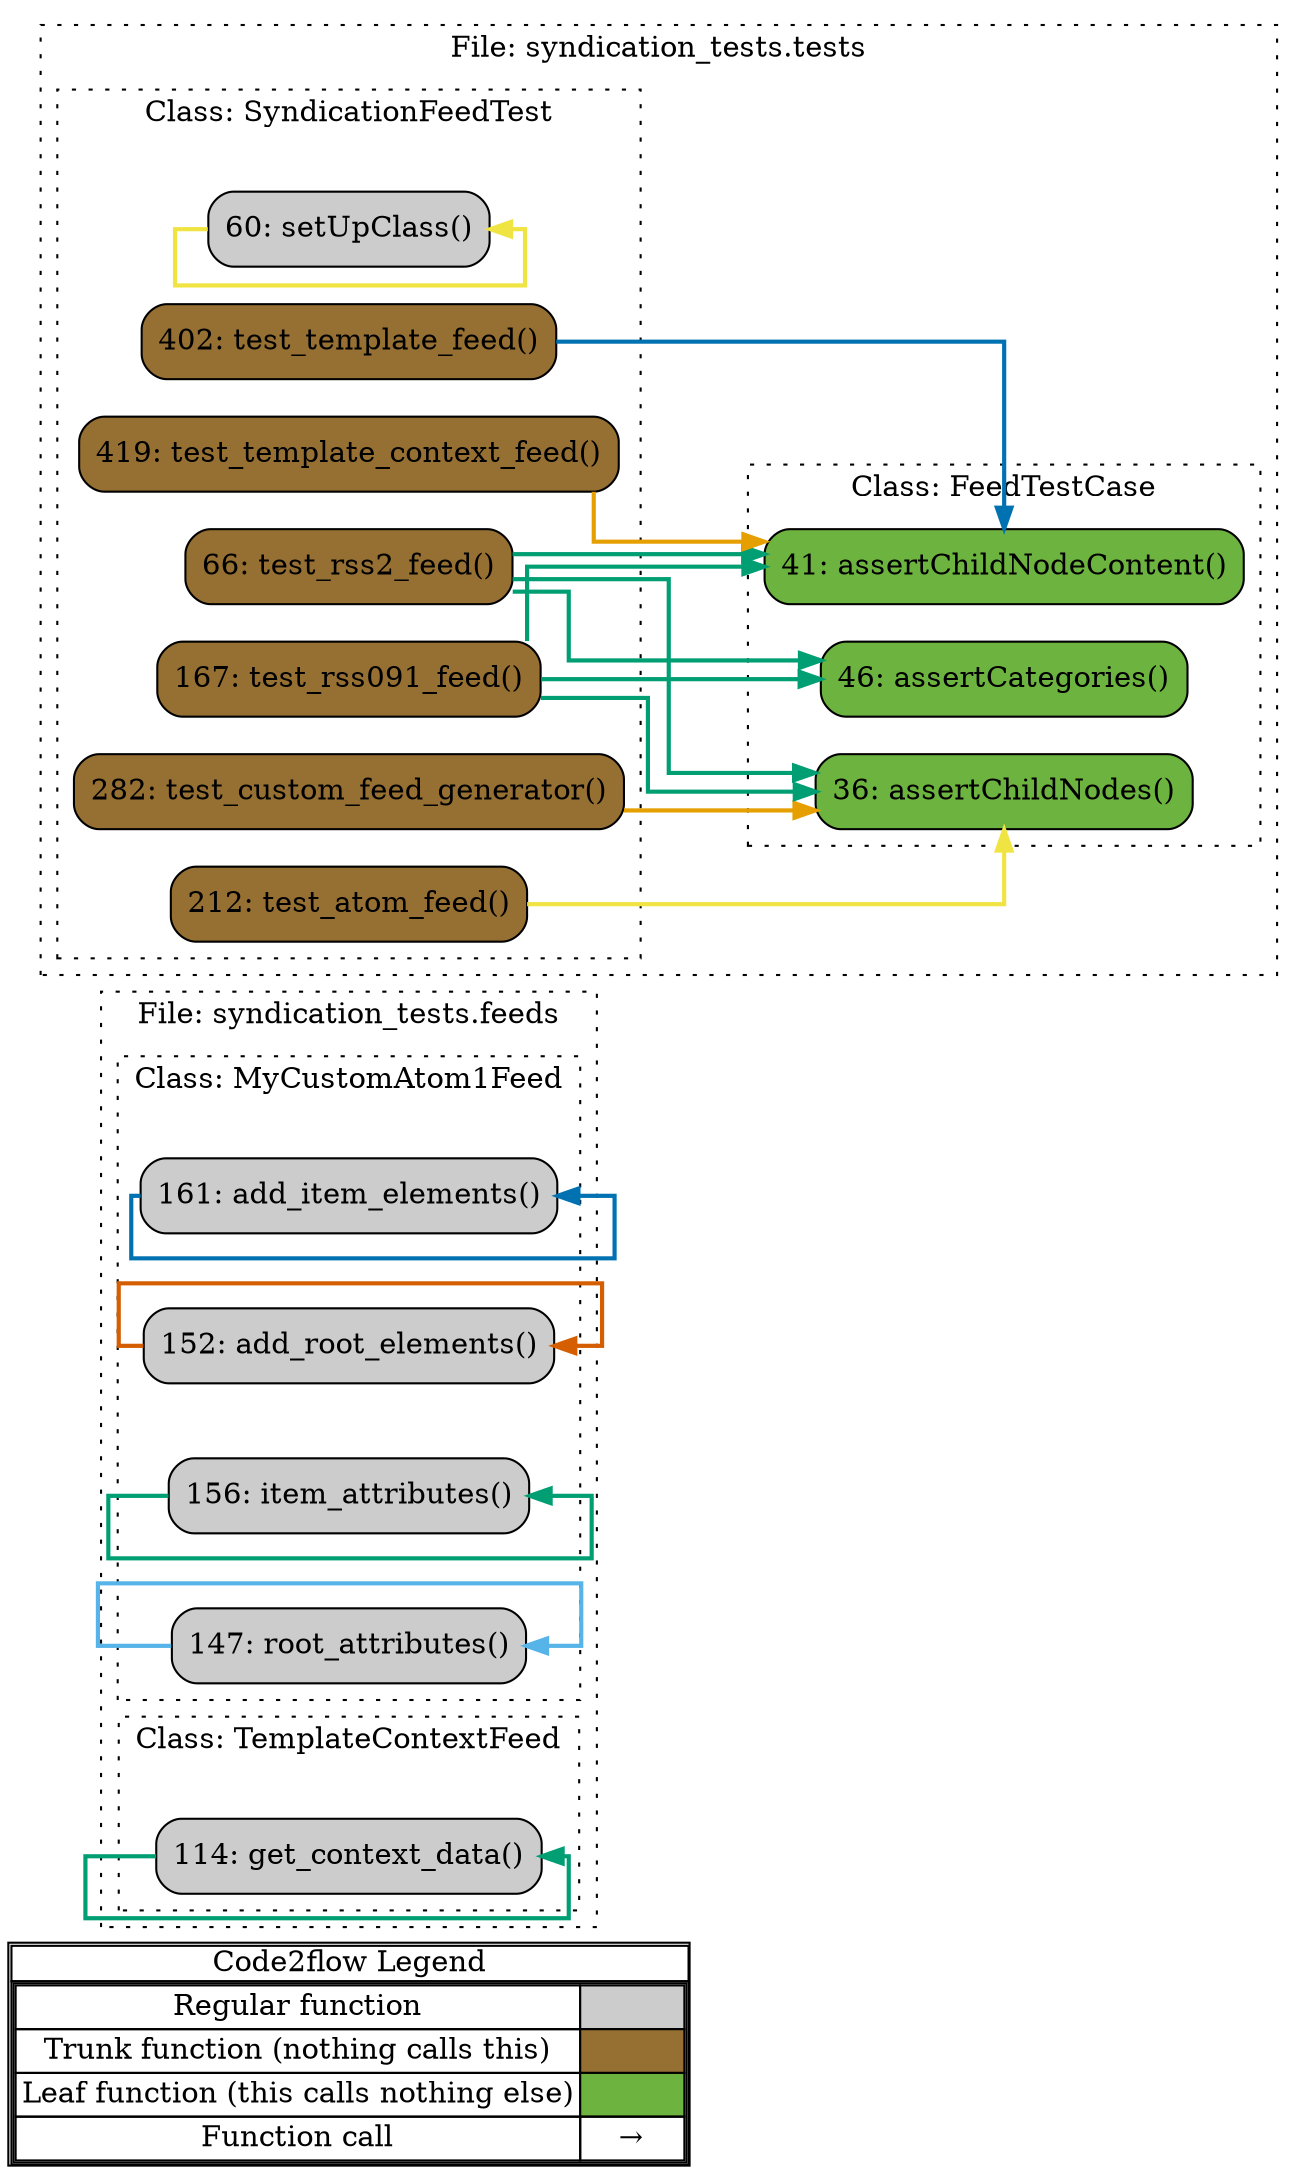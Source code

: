 digraph G {
concentrate=true;
splines="ortho";
rankdir="LR";
subgraph legend{
    rank = min;
    label = "legend";
    Legend [shape=none, margin=0, label = <
        <table cellspacing="0" cellpadding="0" border="1"><tr><td>Code2flow Legend</td></tr><tr><td>
        <table cellspacing="0">
        <tr><td>Regular function</td><td width="50px" bgcolor='#cccccc'></td></tr>
        <tr><td>Trunk function (nothing calls this)</td><td bgcolor='#966F33'></td></tr>
        <tr><td>Leaf function (this calls nothing else)</td><td bgcolor='#6db33f'></td></tr>
        <tr><td>Function call</td><td><font color='black'>&#8594;</font></td></tr>
        </table></td></tr></table>
        >];
}node_854d4f95 [label="161: add_item_elements()" name="syndication_tests.feeds::MyCustomAtom1Feed.add_item_elements" shape="rect" style="rounded,filled" fillcolor="#cccccc" ];
node_88d71346 [label="152: add_root_elements()" name="syndication_tests.feeds::MyCustomAtom1Feed.add_root_elements" shape="rect" style="rounded,filled" fillcolor="#cccccc" ];
node_57a06efb [label="156: item_attributes()" name="syndication_tests.feeds::MyCustomAtom1Feed.item_attributes" shape="rect" style="rounded,filled" fillcolor="#cccccc" ];
node_6a1fbdba [label="147: root_attributes()" name="syndication_tests.feeds::MyCustomAtom1Feed.root_attributes" shape="rect" style="rounded,filled" fillcolor="#cccccc" ];
node_8bddd613 [label="114: get_context_data()" name="syndication_tests.feeds::TemplateContextFeed.get_context_data" shape="rect" style="rounded,filled" fillcolor="#cccccc" ];
node_858a72a8 [label="46: assertCategories()" name="syndication_tests.tests::FeedTestCase.assertCategories" shape="rect" style="rounded,filled" fillcolor="#6db33f" ];
node_4396577c [label="41: assertChildNodeContent()" name="syndication_tests.tests::FeedTestCase.assertChildNodeContent" shape="rect" style="rounded,filled" fillcolor="#6db33f" ];
node_45837a4e [label="36: assertChildNodes()" name="syndication_tests.tests::FeedTestCase.assertChildNodes" shape="rect" style="rounded,filled" fillcolor="#6db33f" ];
node_0d408b54 [label="60: setUpClass()" name="syndication_tests.tests::SyndicationFeedTest.setUpClass" shape="rect" style="rounded,filled" fillcolor="#cccccc" ];
node_6458e2c4 [label="212: test_atom_feed()" name="syndication_tests.tests::SyndicationFeedTest.test_atom_feed" shape="rect" style="rounded,filled" fillcolor="#966F33" ];
node_7b8481f1 [label="282: test_custom_feed_generator()" name="syndication_tests.tests::SyndicationFeedTest.test_custom_feed_generator" shape="rect" style="rounded,filled" fillcolor="#966F33" ];
node_87681d23 [label="167: test_rss091_feed()" name="syndication_tests.tests::SyndicationFeedTest.test_rss091_feed" shape="rect" style="rounded,filled" fillcolor="#966F33" ];
node_8cb2999b [label="66: test_rss2_feed()" name="syndication_tests.tests::SyndicationFeedTest.test_rss2_feed" shape="rect" style="rounded,filled" fillcolor="#966F33" ];
node_9d446f01 [label="419: test_template_context_feed()" name="syndication_tests.tests::SyndicationFeedTest.test_template_context_feed" shape="rect" style="rounded,filled" fillcolor="#966F33" ];
node_0f3e5585 [label="402: test_template_feed()" name="syndication_tests.tests::SyndicationFeedTest.test_template_feed" shape="rect" style="rounded,filled" fillcolor="#966F33" ];
node_854d4f95 -> node_854d4f95 [color="#0072B2" penwidth="2"];
node_88d71346 -> node_88d71346 [color="#D55E00" penwidth="2"];
node_57a06efb -> node_57a06efb [color="#009E73" penwidth="2"];
node_6a1fbdba -> node_6a1fbdba [color="#56B4E9" penwidth="2"];
node_8bddd613 -> node_8bddd613 [color="#009E73" penwidth="2"];
node_0d408b54 -> node_0d408b54 [color="#F0E442" penwidth="2"];
node_6458e2c4 -> node_45837a4e [color="#F0E442" penwidth="2"];
node_6458e2c4 -> node_45837a4e [color="#F0E442" penwidth="2"];
node_7b8481f1 -> node_45837a4e [color="#E69F00" penwidth="2"];
node_7b8481f1 -> node_45837a4e [color="#E69F00" penwidth="2"];
node_87681d23 -> node_858a72a8 [color="#009E73" penwidth="2"];
node_87681d23 -> node_858a72a8 [color="#009E73" penwidth="2"];
node_87681d23 -> node_4396577c [color="#009E73" penwidth="2"];
node_87681d23 -> node_4396577c [color="#009E73" penwidth="2"];
node_87681d23 -> node_45837a4e [color="#009E73" penwidth="2"];
node_87681d23 -> node_45837a4e [color="#009E73" penwidth="2"];
node_8cb2999b -> node_858a72a8 [color="#009E73" penwidth="2"];
node_8cb2999b -> node_858a72a8 [color="#009E73" penwidth="2"];
node_8cb2999b -> node_4396577c [color="#009E73" penwidth="2"];
node_8cb2999b -> node_4396577c [color="#009E73" penwidth="2"];
node_8cb2999b -> node_4396577c [color="#009E73" penwidth="2"];
node_8cb2999b -> node_45837a4e [color="#009E73" penwidth="2"];
node_8cb2999b -> node_45837a4e [color="#009E73" penwidth="2"];
node_9d446f01 -> node_4396577c [color="#E69F00" penwidth="2"];
node_0f3e5585 -> node_4396577c [color="#0072B2" penwidth="2"];
subgraph cluster_06959e82 {
    label="File: syndication_tests.feeds";
    name="syndication_tests.feeds";
    style="filled";
    graph[style=dotted];
    subgraph cluster_d9b8714c {
        node_8bddd613;
        label="Class: TemplateContextFeed";
        name="TemplateContextFeed";
        style="filled";
        graph[style=dotted];
    };
    subgraph cluster_66990f43 {
        node_6a1fbdba node_88d71346 node_57a06efb node_854d4f95;
        label="Class: MyCustomAtom1Feed";
        name="MyCustomAtom1Feed";
        style="filled";
        graph[style=dotted];
    };
};
subgraph cluster_32b07182 {
    label="File: syndication_tests.tests";
    name="syndication_tests.tests";
    style="filled";
    graph[style=dotted];
    subgraph cluster_f99ea0ac {
        node_45837a4e node_4396577c node_858a72a8;
        label="Class: FeedTestCase";
        name="FeedTestCase";
        style="filled";
        graph[style=dotted];
    };
    subgraph cluster_60db24e1 {
        node_0d408b54 node_8cb2999b node_87681d23 node_6458e2c4 node_7b8481f1 node_0f3e5585 node_9d446f01;
        label="Class: SyndicationFeedTest";
        name="SyndicationFeedTest";
        style="filled";
        graph[style=dotted];
    };
};
}
